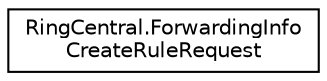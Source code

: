 digraph "Graphical Class Hierarchy"
{
 // LATEX_PDF_SIZE
  edge [fontname="Helvetica",fontsize="10",labelfontname="Helvetica",labelfontsize="10"];
  node [fontname="Helvetica",fontsize="10",shape=record];
  rankdir="LR";
  Node0 [label="RingCentral.ForwardingInfo\lCreateRuleRequest",height=0.2,width=0.4,color="black", fillcolor="white", style="filled",URL="$classRingCentral_1_1ForwardingInfoCreateRuleRequest.html",tooltip="Forwarding parameters. Returned if 'ForwardCalls' is specified in 'callHandlingAction'...."];
}
